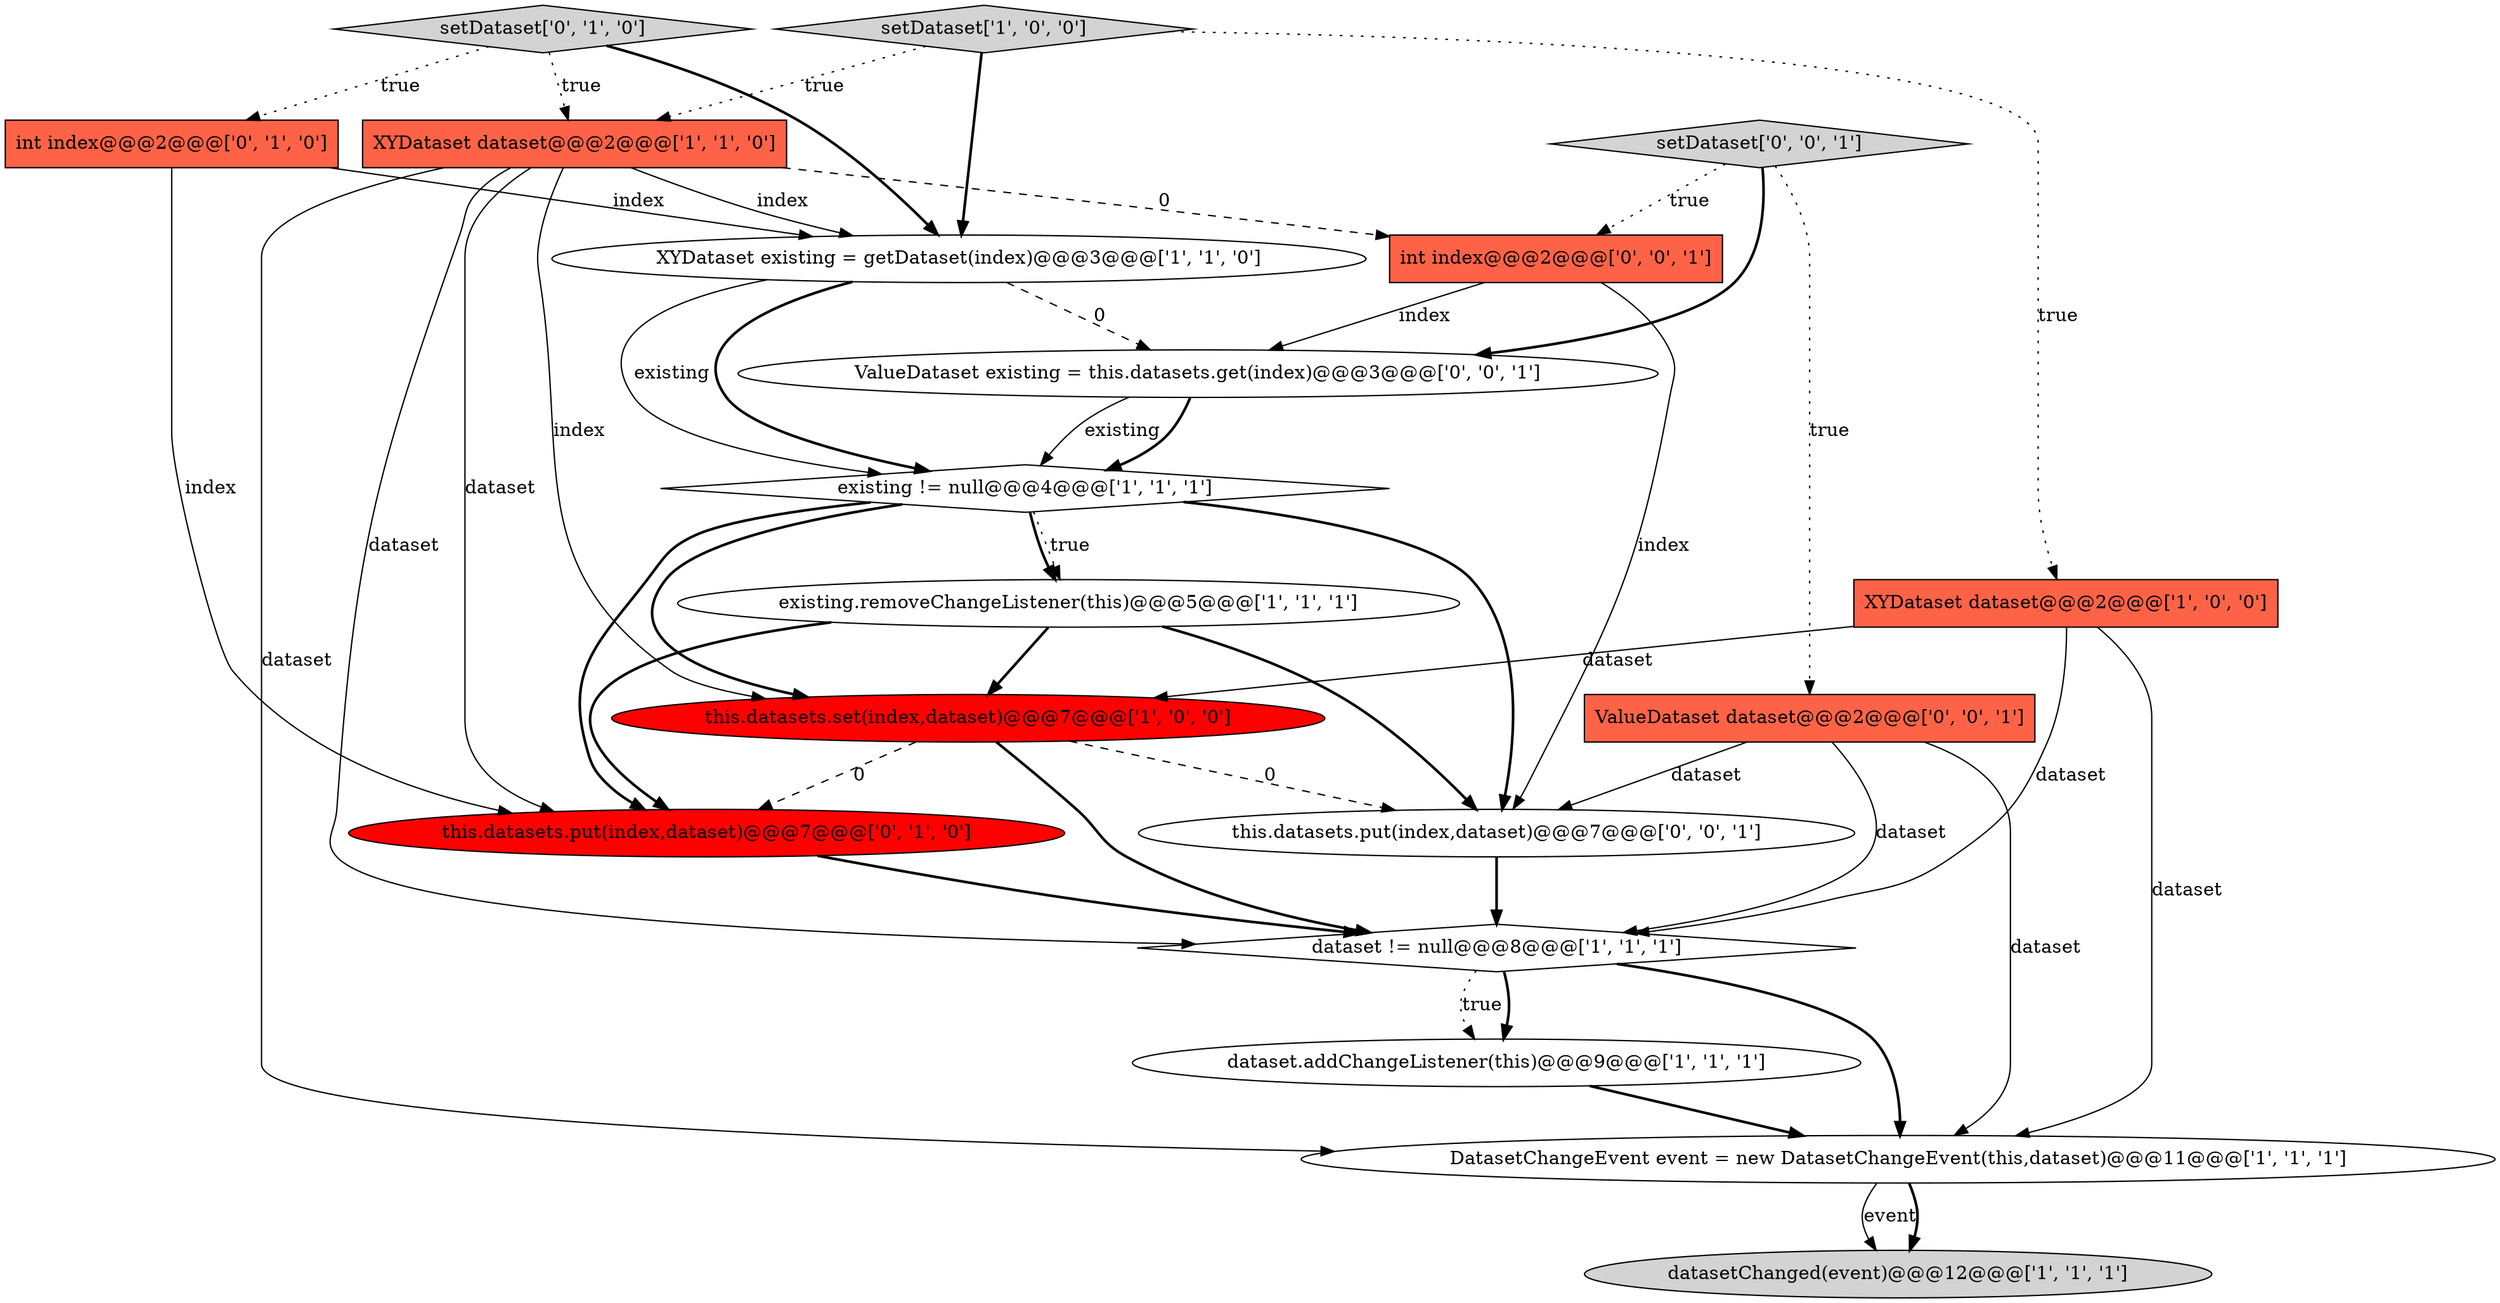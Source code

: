 digraph {
17 [style = filled, label = "this.datasets.put(index,dataset)@@@7@@@['0', '0', '1']", fillcolor = white, shape = ellipse image = "AAA0AAABBB3BBB"];
18 [style = filled, label = "setDataset['0', '0', '1']", fillcolor = lightgray, shape = diamond image = "AAA0AAABBB3BBB"];
3 [style = filled, label = "dataset.addChangeListener(this)@@@9@@@['1', '1', '1']", fillcolor = white, shape = ellipse image = "AAA0AAABBB1BBB"];
9 [style = filled, label = "existing != null@@@4@@@['1', '1', '1']", fillcolor = white, shape = diamond image = "AAA0AAABBB1BBB"];
11 [style = filled, label = "this.datasets.put(index,dataset)@@@7@@@['0', '1', '0']", fillcolor = red, shape = ellipse image = "AAA1AAABBB2BBB"];
4 [style = filled, label = "XYDataset existing = getDataset(index)@@@3@@@['1', '1', '0']", fillcolor = white, shape = ellipse image = "AAA0AAABBB1BBB"];
5 [style = filled, label = "DatasetChangeEvent event = new DatasetChangeEvent(this,dataset)@@@11@@@['1', '1', '1']", fillcolor = white, shape = ellipse image = "AAA0AAABBB1BBB"];
12 [style = filled, label = "int index@@@2@@@['0', '1', '0']", fillcolor = tomato, shape = box image = "AAA0AAABBB2BBB"];
0 [style = filled, label = "existing.removeChangeListener(this)@@@5@@@['1', '1', '1']", fillcolor = white, shape = ellipse image = "AAA0AAABBB1BBB"];
14 [style = filled, label = "ValueDataset existing = this.datasets.get(index)@@@3@@@['0', '0', '1']", fillcolor = white, shape = ellipse image = "AAA0AAABBB3BBB"];
15 [style = filled, label = "ValueDataset dataset@@@2@@@['0', '0', '1']", fillcolor = tomato, shape = box image = "AAA0AAABBB3BBB"];
2 [style = filled, label = "datasetChanged(event)@@@12@@@['1', '1', '1']", fillcolor = lightgray, shape = ellipse image = "AAA0AAABBB1BBB"];
7 [style = filled, label = "XYDataset dataset@@@2@@@['1', '0', '0']", fillcolor = tomato, shape = box image = "AAA0AAABBB1BBB"];
16 [style = filled, label = "int index@@@2@@@['0', '0', '1']", fillcolor = tomato, shape = box image = "AAA0AAABBB3BBB"];
1 [style = filled, label = "this.datasets.set(index,dataset)@@@7@@@['1', '0', '0']", fillcolor = red, shape = ellipse image = "AAA1AAABBB1BBB"];
13 [style = filled, label = "setDataset['0', '1', '0']", fillcolor = lightgray, shape = diamond image = "AAA0AAABBB2BBB"];
8 [style = filled, label = "XYDataset dataset@@@2@@@['1', '1', '0']", fillcolor = tomato, shape = box image = "AAA0AAABBB1BBB"];
6 [style = filled, label = "dataset != null@@@8@@@['1', '1', '1']", fillcolor = white, shape = diamond image = "AAA0AAABBB1BBB"];
10 [style = filled, label = "setDataset['1', '0', '0']", fillcolor = lightgray, shape = diamond image = "AAA0AAABBB1BBB"];
4->9 [style = bold, label=""];
6->3 [style = bold, label=""];
10->8 [style = dotted, label="true"];
8->16 [style = dashed, label="0"];
9->0 [style = dotted, label="true"];
9->0 [style = bold, label=""];
9->11 [style = bold, label=""];
13->12 [style = dotted, label="true"];
17->6 [style = bold, label=""];
18->16 [style = dotted, label="true"];
0->17 [style = bold, label=""];
11->6 [style = bold, label=""];
18->15 [style = dotted, label="true"];
8->11 [style = solid, label="dataset"];
14->9 [style = solid, label="existing"];
0->11 [style = bold, label=""];
9->17 [style = bold, label=""];
12->11 [style = solid, label="index"];
15->5 [style = solid, label="dataset"];
12->4 [style = solid, label="index"];
8->6 [style = solid, label="dataset"];
8->4 [style = solid, label="index"];
15->17 [style = solid, label="dataset"];
4->9 [style = solid, label="existing"];
16->17 [style = solid, label="index"];
5->2 [style = solid, label="event"];
6->5 [style = bold, label=""];
7->5 [style = solid, label="dataset"];
1->6 [style = bold, label=""];
3->5 [style = bold, label=""];
5->2 [style = bold, label=""];
1->17 [style = dashed, label="0"];
13->8 [style = dotted, label="true"];
8->5 [style = solid, label="dataset"];
0->1 [style = bold, label=""];
16->14 [style = solid, label="index"];
1->11 [style = dashed, label="0"];
10->4 [style = bold, label=""];
10->7 [style = dotted, label="true"];
14->9 [style = bold, label=""];
15->6 [style = solid, label="dataset"];
4->14 [style = dashed, label="0"];
8->1 [style = solid, label="index"];
7->6 [style = solid, label="dataset"];
9->1 [style = bold, label=""];
6->3 [style = dotted, label="true"];
18->14 [style = bold, label=""];
7->1 [style = solid, label="dataset"];
13->4 [style = bold, label=""];
}

